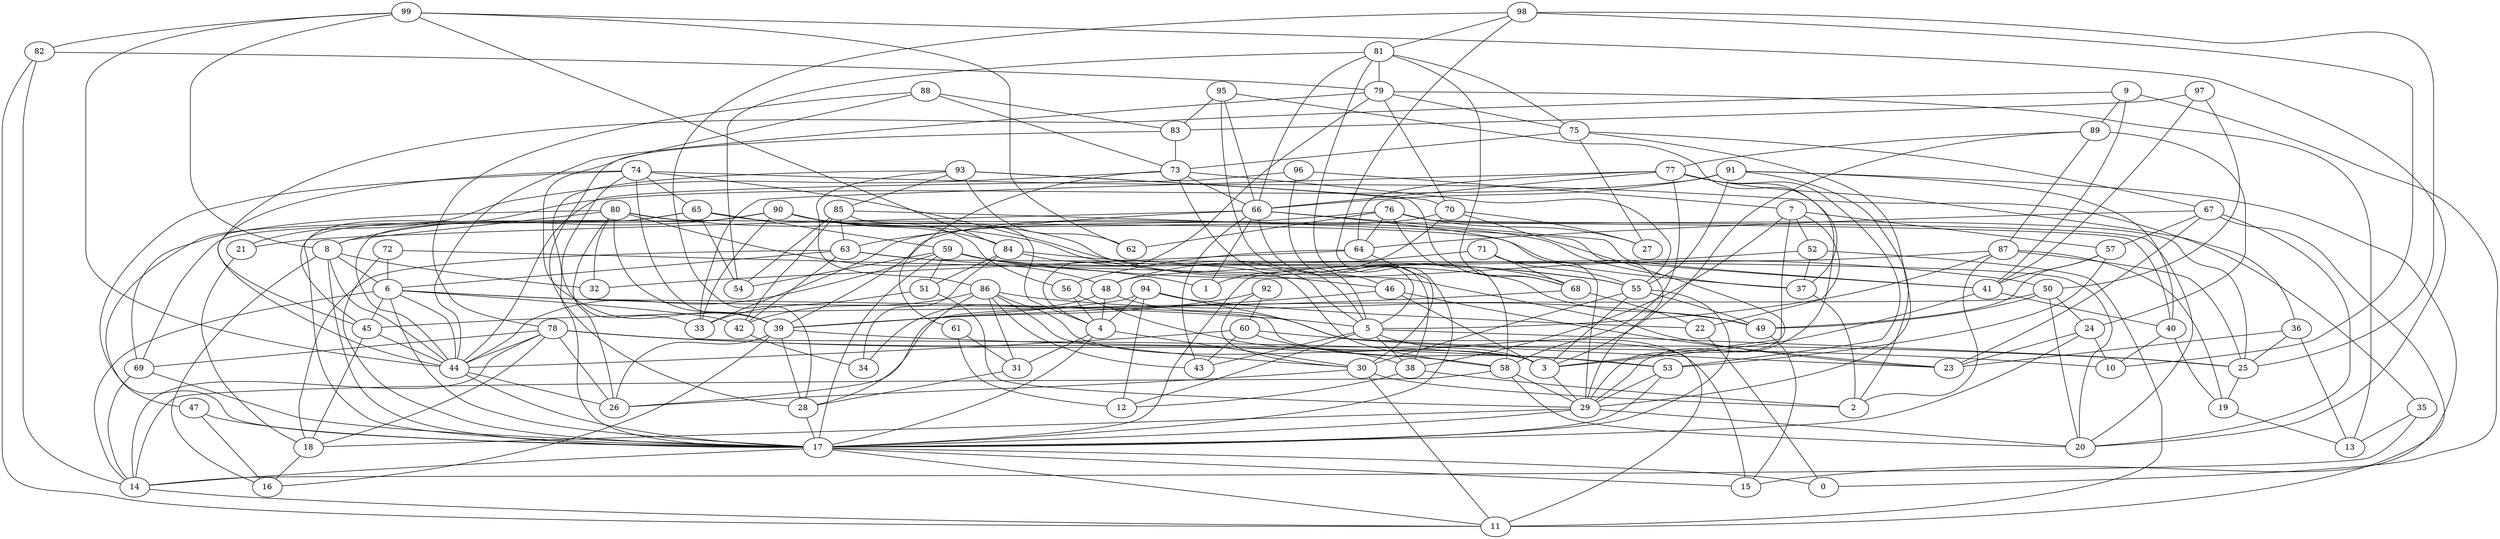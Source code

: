 digraph GG_graph {

subgraph G_graph {
edge [color = black]
"82" -> "79" [dir = none]
"82" -> "14" [dir = none]
"82" -> "11" [dir = none]
"9" -> "0" [dir = none]
"9" -> "41" [dir = none]
"9" -> "89" [dir = none]
"9" -> "45" [dir = none]
"97" -> "50" [dir = none]
"97" -> "83" [dir = none]
"97" -> "41" [dir = none]
"94" -> "12" [dir = none]
"94" -> "39" [dir = none]
"94" -> "4" [dir = none]
"94" -> "22" [dir = none]
"94" -> "23" [dir = none]
"46" -> "23" [dir = none]
"46" -> "3" [dir = none]
"46" -> "39" [dir = none]
"37" -> "2" [dir = none]
"52" -> "17" [dir = none]
"52" -> "37" [dir = none]
"52" -> "11" [dir = none]
"72" -> "6" [dir = none]
"72" -> "17" [dir = none]
"72" -> "23" [dir = none]
"24" -> "10" [dir = none]
"24" -> "17" [dir = none]
"24" -> "23" [dir = none]
"40" -> "19" [dir = none]
"40" -> "10" [dir = none]
"92" -> "30" [dir = none]
"92" -> "60" [dir = none]
"92" -> "39" [dir = none]
"48" -> "34" [dir = none]
"48" -> "11" [dir = none]
"48" -> "4" [dir = none]
"51" -> "29" [dir = none]
"51" -> "33" [dir = none]
"77" -> "33" [dir = none]
"77" -> "29" [dir = none]
"77" -> "66" [dir = none]
"77" -> "64" [dir = none]
"77" -> "58" [dir = none]
"77" -> "53" [dir = none]
"77" -> "36" [dir = none]
"36" -> "13" [dir = none]
"36" -> "25" [dir = none]
"36" -> "23" [dir = none]
"76" -> "27" [dir = none]
"76" -> "20" [dir = none]
"76" -> "62" [dir = none]
"76" -> "25" [dir = none]
"76" -> "33" [dir = none]
"76" -> "64" [dir = none]
"76" -> "58" [dir = none]
"64" -> "56" [dir = none]
"64" -> "30" [dir = none]
"64" -> "32" [dir = none]
"87" -> "25" [dir = none]
"87" -> "2" [dir = none]
"87" -> "19" [dir = none]
"87" -> "48" [dir = none]
"87" -> "5" [dir = none]
"91" -> "40" [dir = none]
"91" -> "55" [dir = none]
"91" -> "45" [dir = none]
"91" -> "2" [dir = none]
"91" -> "15" [dir = none]
"91" -> "66" [dir = none]
"4" -> "17" [dir = none]
"4" -> "31" [dir = none]
"4" -> "30" [dir = none]
"89" -> "77" [dir = none]
"89" -> "24" [dir = none]
"89" -> "3" [dir = none]
"89" -> "87" [dir = none]
"41" -> "40" [dir = none]
"41" -> "3" [dir = none]
"80" -> "48" [dir = none]
"80" -> "32" [dir = none]
"80" -> "69" [dir = none]
"80" -> "26" [dir = none]
"80" -> "8" [dir = none]
"80" -> "46" [dir = none]
"80" -> "39" [dir = none]
"80" -> "40" [dir = none]
"49" -> "15" [dir = none]
"42" -> "34" [dir = none]
"63" -> "42" [dir = none]
"63" -> "18" [dir = none]
"63" -> "55" [dir = none]
"63" -> "6" [dir = none]
"63" -> "20" [dir = none]
"45" -> "18" [dir = none]
"45" -> "44" [dir = none]
"57" -> "53" [dir = none]
"57" -> "49" [dir = none]
"57" -> "41" [dir = none]
"31" -> "28" [dir = none]
"3" -> "29" [dir = none]
"55" -> "49" [dir = none]
"55" -> "30" [dir = none]
"55" -> "3" [dir = none]
"55" -> "17" [dir = none]
"86" -> "3" [dir = none]
"86" -> "31" [dir = none]
"86" -> "28" [dir = none]
"86" -> "42" [dir = none]
"86" -> "30" [dir = none]
"86" -> "43" [dir = none]
"86" -> "49" [dir = none]
"60" -> "10" [dir = none]
"60" -> "53" [dir = none]
"60" -> "43" [dir = none]
"60" -> "44" [dir = none]
"39" -> "16" [dir = none]
"39" -> "28" [dir = none]
"39" -> "26" [dir = none]
"39" -> "25" [dir = none]
"56" -> "38" [dir = none]
"56" -> "4" [dir = none]
"79" -> "4" [dir = none]
"79" -> "70" [dir = none]
"79" -> "44" [dir = none]
"79" -> "75" [dir = none]
"79" -> "13" [dir = none]
"6" -> "14" [dir = none]
"6" -> "17" [dir = none]
"6" -> "15" [dir = none]
"6" -> "42" [dir = none]
"6" -> "5" [dir = none]
"6" -> "44" [dir = none]
"6" -> "45" [dir = none]
"98" -> "25" [dir = none]
"98" -> "81" [dir = none]
"98" -> "17" [dir = none]
"98" -> "28" [dir = none]
"98" -> "10" [dir = none]
"59" -> "44" [dir = none]
"59" -> "1" [dir = none]
"59" -> "51" [dir = none]
"59" -> "49" [dir = none]
"59" -> "17" [dir = none]
"59" -> "50" [dir = none]
"59" -> "54" [dir = none]
"67" -> "64" [dir = none]
"67" -> "57" [dir = none]
"67" -> "23" [dir = none]
"67" -> "20" [dir = none]
"67" -> "11" [dir = none]
"50" -> "26" [dir = none]
"50" -> "49" [dir = none]
"50" -> "20" [dir = none]
"50" -> "24" [dir = none]
"84" -> "55" [dir = none]
"84" -> "51" [dir = none]
"84" -> "58" [dir = none]
"84" -> "34" [dir = none]
"30" -> "2" [dir = none]
"30" -> "26" [dir = none]
"30" -> "11" [dir = none]
"58" -> "29" [dir = none]
"58" -> "14" [dir = none]
"58" -> "20" [dir = none]
"78" -> "44" [dir = none]
"78" -> "18" [dir = none]
"78" -> "3" [dir = none]
"78" -> "69" [dir = none]
"78" -> "26" [dir = none]
"78" -> "58" [dir = none]
"78" -> "53" [dir = none]
"78" -> "14" [dir = none]
"28" -> "17" [dir = none]
"7" -> "3" [dir = none]
"7" -> "52" [dir = none]
"7" -> "57" [dir = none]
"7" -> "22" [dir = none]
"7" -> "38" [dir = none]
"65" -> "47" [dir = none]
"65" -> "54" [dir = none]
"65" -> "37" [dir = none]
"65" -> "59" [dir = none]
"65" -> "17" [dir = none]
"99" -> "82" [dir = none]
"99" -> "84" [dir = none]
"99" -> "20" [dir = none]
"99" -> "44" [dir = none]
"99" -> "8" [dir = none]
"99" -> "62" [dir = none]
"29" -> "20" [dir = none]
"29" -> "18" [dir = none]
"29" -> "17" [dir = none]
"74" -> "5" [dir = none]
"74" -> "35" [dir = none]
"74" -> "17" [dir = none]
"74" -> "44" [dir = none]
"74" -> "33" [dir = none]
"74" -> "39" [dir = none]
"74" -> "65" [dir = none]
"70" -> "1" [dir = none]
"70" -> "29" [dir = none]
"70" -> "27" [dir = none]
"70" -> "39" [dir = none]
"66" -> "43" [dir = none]
"66" -> "46" [dir = none]
"66" -> "21" [dir = none]
"66" -> "29" [dir = none]
"66" -> "63" [dir = none]
"66" -> "41" [dir = none]
"66" -> "1" [dir = none]
"8" -> "17" [dir = none]
"8" -> "16" [dir = none]
"8" -> "44" [dir = none]
"8" -> "32" [dir = none]
"8" -> "6" [dir = none]
"35" -> "13" [dir = none]
"35" -> "14" [dir = none]
"44" -> "26" [dir = none]
"44" -> "17" [dir = none]
"21" -> "18" [dir = none]
"73" -> "61" [dir = none]
"73" -> "66" [dir = none]
"73" -> "5" [dir = none]
"73" -> "55" [dir = none]
"73" -> "21" [dir = none]
"18" -> "16" [dir = none]
"75" -> "67" [dir = none]
"75" -> "73" [dir = none]
"75" -> "29" [dir = none]
"75" -> "27" [dir = none]
"88" -> "39" [dir = none]
"88" -> "73" [dir = none]
"88" -> "78" [dir = none]
"88" -> "83" [dir = none]
"83" -> "28" [dir = none]
"83" -> "73" [dir = none]
"14" -> "11" [dir = none]
"53" -> "17" [dir = none]
"53" -> "29" [dir = none]
"95" -> "37" [dir = none]
"95" -> "83" [dir = none]
"95" -> "5" [dir = none]
"95" -> "66" [dir = none]
"69" -> "17" [dir = none]
"69" -> "14" [dir = none]
"19" -> "13" [dir = none]
"81" -> "75" [dir = none]
"81" -> "79" [dir = none]
"81" -> "68" [dir = none]
"81" -> "66" [dir = none]
"81" -> "54" [dir = none]
"81" -> "38" [dir = none]
"17" -> "11" [dir = none]
"17" -> "14" [dir = none]
"17" -> "15" [dir = none]
"17" -> "0" [dir = none]
"85" -> "41" [dir = none]
"85" -> "4" [dir = none]
"85" -> "54" [dir = none]
"85" -> "63" [dir = none]
"85" -> "42" [dir = none]
"22" -> "0" [dir = none]
"5" -> "12" [dir = none]
"5" -> "43" [dir = none]
"5" -> "25" [dir = none]
"5" -> "38" [dir = none]
"5" -> "3" [dir = none]
"96" -> "7" [dir = none]
"96" -> "5" [dir = none]
"96" -> "44" [dir = none]
"47" -> "17" [dir = none]
"47" -> "16" [dir = none]
"68" -> "22" [dir = none]
"68" -> "45" [dir = none]
"93" -> "86" [dir = none]
"93" -> "62" [dir = none]
"93" -> "17" [dir = none]
"93" -> "85" [dir = none]
"93" -> "68" [dir = none]
"93" -> "70" [dir = none]
"71" -> "55" [dir = none]
"71" -> "48" [dir = none]
"71" -> "29" [dir = none]
"71" -> "68" [dir = none]
"90" -> "68" [dir = none]
"90" -> "56" [dir = none]
"90" -> "44" [dir = none]
"90" -> "8" [dir = none]
"90" -> "33" [dir = none]
"90" -> "84" [dir = none]
"90" -> "37" [dir = none]
"90" -> "69" [dir = none]
"25" -> "19" [dir = none]
"38" -> "2" [dir = none]
"38" -> "12" [dir = none]
"61" -> "31" [dir = none]
"61" -> "12" [dir = none]
}

}
